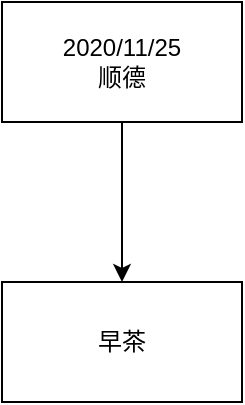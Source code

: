 <mxfile version="13.10.2" type="github">
  <diagram id="fEeuchYt1Fdf4EXDy3nW" name="Page-1">
    <mxGraphModel dx="510" dy="779" grid="1" gridSize="10" guides="1" tooltips="1" connect="1" arrows="1" fold="1" page="1" pageScale="1" pageWidth="827" pageHeight="1169" math="0" shadow="0">
      <root>
        <mxCell id="0" />
        <mxCell id="1" parent="0" />
        <mxCell id="KvR43XwzuJe5_ahxuQdV-3" value="" style="edgeStyle=orthogonalEdgeStyle;rounded=0;orthogonalLoop=1;jettySize=auto;html=1;" edge="1" parent="1" source="KvR43XwzuJe5_ahxuQdV-1" target="KvR43XwzuJe5_ahxuQdV-2">
          <mxGeometry relative="1" as="geometry" />
        </mxCell>
        <mxCell id="KvR43XwzuJe5_ahxuQdV-1" value="2020/11/25&lt;br&gt;顺德" style="rounded=0;whiteSpace=wrap;html=1;" vertex="1" parent="1">
          <mxGeometry x="80" y="80" width="120" height="60" as="geometry" />
        </mxCell>
        <mxCell id="KvR43XwzuJe5_ahxuQdV-2" value="早茶" style="whiteSpace=wrap;html=1;rounded=0;" vertex="1" parent="1">
          <mxGeometry x="80" y="220" width="120" height="60" as="geometry" />
        </mxCell>
      </root>
    </mxGraphModel>
  </diagram>
</mxfile>
